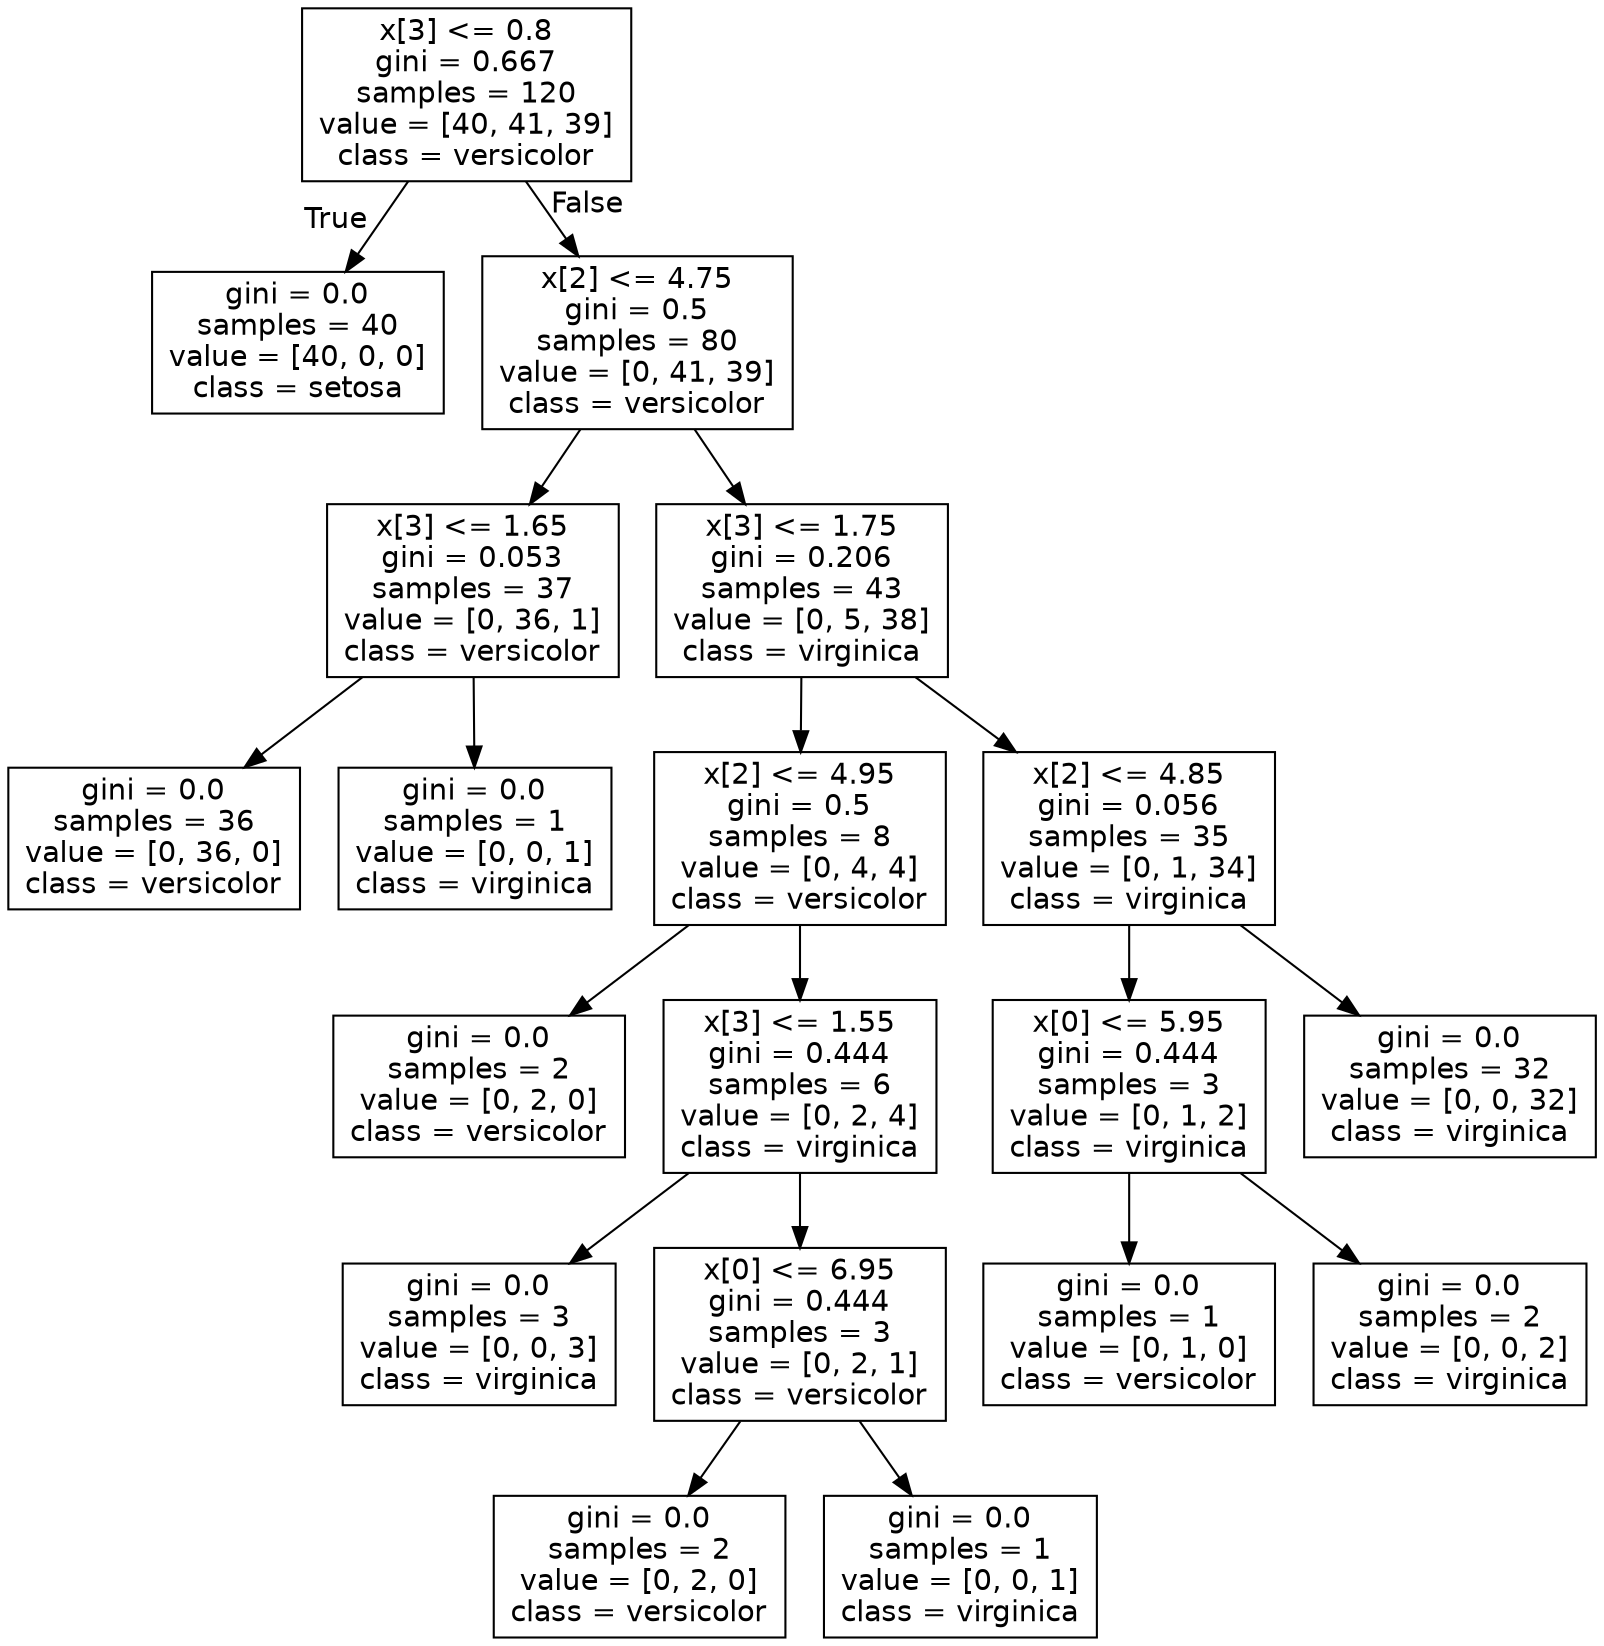 digraph Tree {
node [shape=box, fontname="helvetica"] ;
edge [fontname="helvetica"] ;
0 [label="x[3] <= 0.8\ngini = 0.667\nsamples = 120\nvalue = [40, 41, 39]\nclass = versicolor"] ;
1 [label="gini = 0.0\nsamples = 40\nvalue = [40, 0, 0]\nclass = setosa"] ;
0 -> 1 [labeldistance=2.5, labelangle=45, headlabel="True"] ;
2 [label="x[2] <= 4.75\ngini = 0.5\nsamples = 80\nvalue = [0, 41, 39]\nclass = versicolor"] ;
0 -> 2 [labeldistance=2.5, labelangle=-45, headlabel="False"] ;
3 [label="x[3] <= 1.65\ngini = 0.053\nsamples = 37\nvalue = [0, 36, 1]\nclass = versicolor"] ;
2 -> 3 ;
4 [label="gini = 0.0\nsamples = 36\nvalue = [0, 36, 0]\nclass = versicolor"] ;
3 -> 4 ;
5 [label="gini = 0.0\nsamples = 1\nvalue = [0, 0, 1]\nclass = virginica"] ;
3 -> 5 ;
6 [label="x[3] <= 1.75\ngini = 0.206\nsamples = 43\nvalue = [0, 5, 38]\nclass = virginica"] ;
2 -> 6 ;
7 [label="x[2] <= 4.95\ngini = 0.5\nsamples = 8\nvalue = [0, 4, 4]\nclass = versicolor"] ;
6 -> 7 ;
8 [label="gini = 0.0\nsamples = 2\nvalue = [0, 2, 0]\nclass = versicolor"] ;
7 -> 8 ;
9 [label="x[3] <= 1.55\ngini = 0.444\nsamples = 6\nvalue = [0, 2, 4]\nclass = virginica"] ;
7 -> 9 ;
10 [label="gini = 0.0\nsamples = 3\nvalue = [0, 0, 3]\nclass = virginica"] ;
9 -> 10 ;
11 [label="x[0] <= 6.95\ngini = 0.444\nsamples = 3\nvalue = [0, 2, 1]\nclass = versicolor"] ;
9 -> 11 ;
12 [label="gini = 0.0\nsamples = 2\nvalue = [0, 2, 0]\nclass = versicolor"] ;
11 -> 12 ;
13 [label="gini = 0.0\nsamples = 1\nvalue = [0, 0, 1]\nclass = virginica"] ;
11 -> 13 ;
14 [label="x[2] <= 4.85\ngini = 0.056\nsamples = 35\nvalue = [0, 1, 34]\nclass = virginica"] ;
6 -> 14 ;
15 [label="x[0] <= 5.95\ngini = 0.444\nsamples = 3\nvalue = [0, 1, 2]\nclass = virginica"] ;
14 -> 15 ;
16 [label="gini = 0.0\nsamples = 1\nvalue = [0, 1, 0]\nclass = versicolor"] ;
15 -> 16 ;
17 [label="gini = 0.0\nsamples = 2\nvalue = [0, 0, 2]\nclass = virginica"] ;
15 -> 17 ;
18 [label="gini = 0.0\nsamples = 32\nvalue = [0, 0, 32]\nclass = virginica"] ;
14 -> 18 ;
}